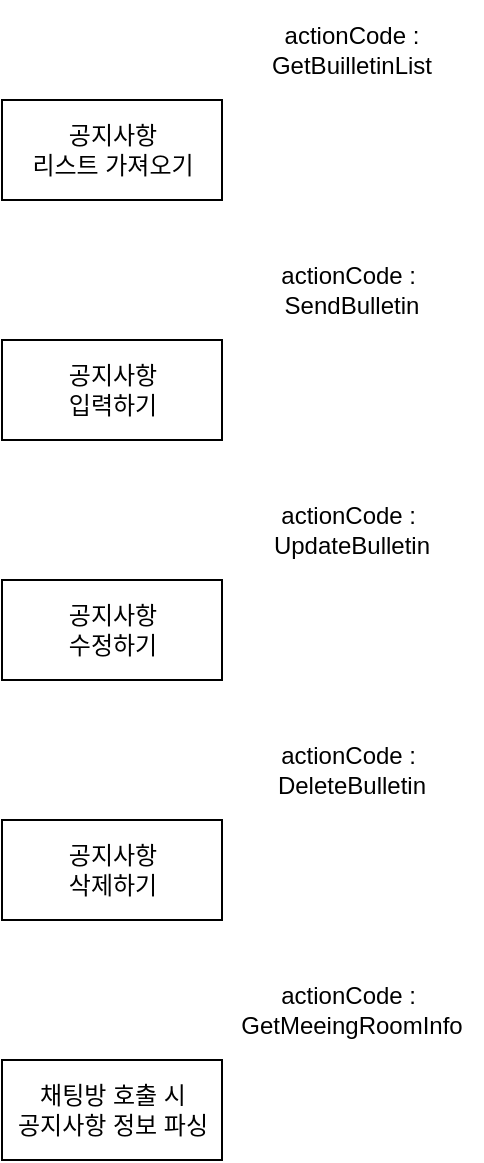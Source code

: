 <mxfile version="20.8.18" type="github">
  <diagram name="Page-1" id="5f0bae14-7c28-e335-631c-24af17079c00">
    <mxGraphModel dx="1434" dy="788" grid="1" gridSize="10" guides="1" tooltips="1" connect="1" arrows="1" fold="1" page="1" pageScale="1" pageWidth="1100" pageHeight="850" background="none" math="0" shadow="0">
      <root>
        <mxCell id="0" />
        <mxCell id="1" parent="0" />
        <mxCell id="p_RIwWZ_3unIhQ3_zq3P-1" value="공지사항&lt;br&gt;입력하기" style="html=1;" vertex="1" parent="1">
          <mxGeometry x="120" y="200" width="110" height="50" as="geometry" />
        </mxCell>
        <mxCell id="p_RIwWZ_3unIhQ3_zq3P-2" value="채팅방 호출 시&lt;br&gt;공지사항 정보 파싱" style="html=1;" vertex="1" parent="1">
          <mxGeometry x="120" y="560" width="110" height="50" as="geometry" />
        </mxCell>
        <mxCell id="p_RIwWZ_3unIhQ3_zq3P-3" value="공지사항&lt;br&gt;수정하기" style="html=1;" vertex="1" parent="1">
          <mxGeometry x="120" y="320" width="110" height="50" as="geometry" />
        </mxCell>
        <mxCell id="p_RIwWZ_3unIhQ3_zq3P-4" value="공지사항&lt;br&gt;삭제하기" style="html=1;" vertex="1" parent="1">
          <mxGeometry x="120" y="440" width="110" height="50" as="geometry" />
        </mxCell>
        <mxCell id="p_RIwWZ_3unIhQ3_zq3P-5" value="공지사항&lt;br&gt;리스트 가져오기" style="html=1;" vertex="1" parent="1">
          <mxGeometry x="120" y="80" width="110" height="50" as="geometry" />
        </mxCell>
        <UserObject label="actionCode : GetBuilletinList" placeholders="1" name="Variable" id="p_RIwWZ_3unIhQ3_zq3P-9">
          <mxCell style="text;html=1;strokeColor=none;fillColor=none;align=center;verticalAlign=middle;whiteSpace=wrap;overflow=hidden;" vertex="1" parent="1">
            <mxGeometry x="230" y="30" width="130" height="50" as="geometry" />
          </mxCell>
        </UserObject>
        <UserObject label="actionCode :&amp;nbsp; SendBulletin" placeholders="1" name="Variable" id="p_RIwWZ_3unIhQ3_zq3P-11">
          <mxCell style="text;html=1;strokeColor=none;fillColor=none;align=center;verticalAlign=middle;whiteSpace=wrap;overflow=hidden;" vertex="1" parent="1">
            <mxGeometry x="230" y="150" width="130" height="50" as="geometry" />
          </mxCell>
        </UserObject>
        <UserObject label="actionCode :&amp;nbsp;&lt;br&gt;UpdateBulletin" placeholders="1" name="Variable" id="p_RIwWZ_3unIhQ3_zq3P-12">
          <mxCell style="text;html=1;strokeColor=none;fillColor=none;align=center;verticalAlign=middle;whiteSpace=wrap;overflow=hidden;" vertex="1" parent="1">
            <mxGeometry x="230" y="270" width="130" height="50" as="geometry" />
          </mxCell>
        </UserObject>
        <UserObject label="actionCode :&amp;nbsp;&lt;br&gt;DeleteBulletin" placeholders="1" name="Variable" id="p_RIwWZ_3unIhQ3_zq3P-13">
          <mxCell style="text;html=1;strokeColor=none;fillColor=none;align=center;verticalAlign=middle;whiteSpace=wrap;overflow=hidden;" vertex="1" parent="1">
            <mxGeometry x="230" y="390" width="130" height="50" as="geometry" />
          </mxCell>
        </UserObject>
        <UserObject label="actionCode :&amp;nbsp;&lt;br&gt;GetMeeingRoomInfo" placeholders="1" name="Variable" id="p_RIwWZ_3unIhQ3_zq3P-14">
          <mxCell style="text;html=1;strokeColor=none;fillColor=none;align=center;verticalAlign=middle;whiteSpace=wrap;overflow=hidden;" vertex="1" parent="1">
            <mxGeometry x="230" y="510" width="130" height="50" as="geometry" />
          </mxCell>
        </UserObject>
      </root>
    </mxGraphModel>
  </diagram>
</mxfile>
